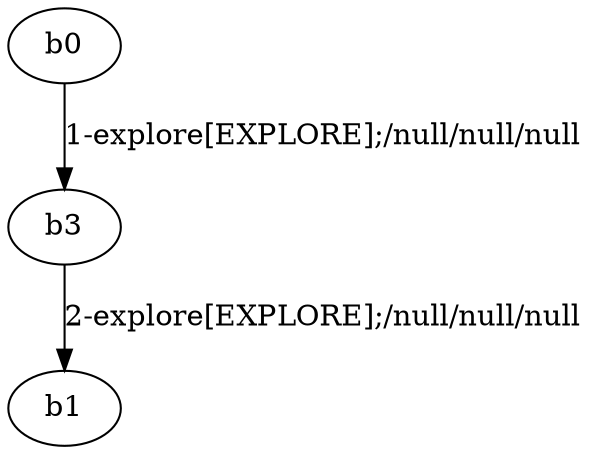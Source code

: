 # Total number of goals covered by this test: 1
# b3 --> b1

digraph g {
"b0" -> "b3" [label = "1-explore[EXPLORE];/null/null/null"];
"b3" -> "b1" [label = "2-explore[EXPLORE];/null/null/null"];
}